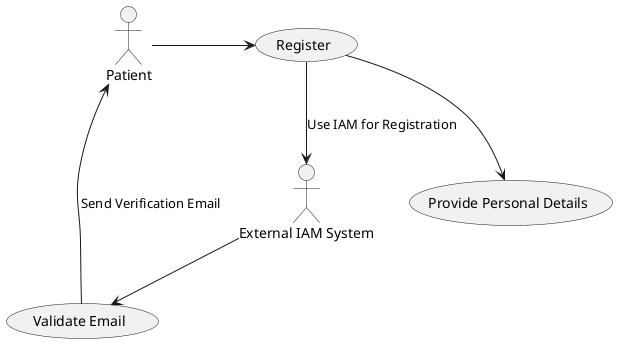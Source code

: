 ### Use Case Diagram for US 5.1.3

@startuml

actor Patient
actor "External IAM System" as IAM

usecase "Register" as UC_Register
usecase "Provide Personal Details" as UC_ProvideDetails
usecase "Validate Email" as UC_ValidateEmail

Patient -> UC_Register
UC_Register --> UC_ProvideDetails
IAM --> UC_ValidateEmail
UC_Register --> IAM : "Use IAM for Registration"
UC_ValidateEmail --> Patient : "Send Verification Email"

@enduml